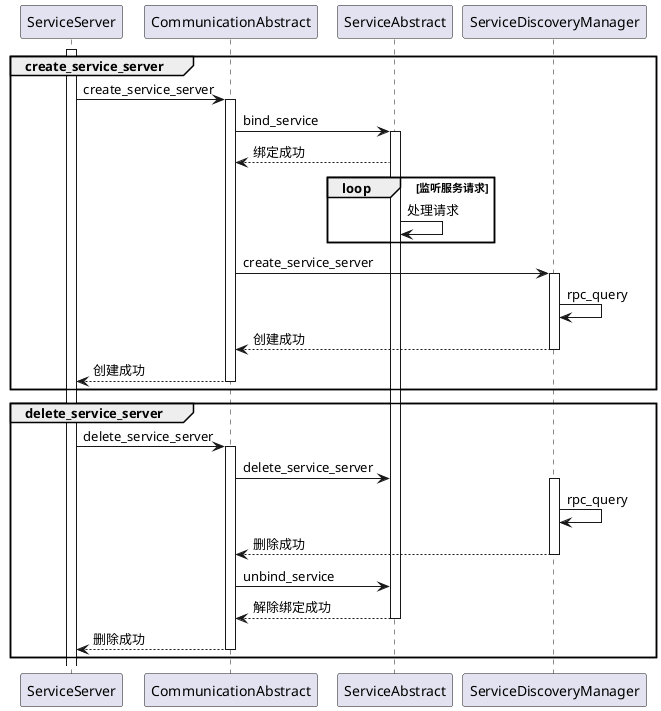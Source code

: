 @startuml
group create_service_server
activate ServiceServer
ServiceServer -> CommunicationAbstract : create_service_server
activate CommunicationAbstract
CommunicationAbstract -> ServiceAbstract : bind_service
activate ServiceAbstract
ServiceAbstract --> CommunicationAbstract : 绑定成功
loop 监听服务请求
ServiceAbstract -> ServiceAbstract : 处理请求
end
CommunicationAbstract -> ServiceDiscoveryManager : create_service_server
activate ServiceDiscoveryManager
ServiceDiscoveryManager -> ServiceDiscoveryManager : rpc_query
ServiceDiscoveryManager --> CommunicationAbstract : 创建成功
deactivate ServiceDiscoveryManager
CommunicationAbstract --> ServiceServer : 创建成功
deactivate CommunicationAbstract
end

group delete_service_server
ServiceServer -> CommunicationAbstract : delete_service_server
activate CommunicationAbstract
CommunicationAbstract -> ServiceAbstract : delete_service_server
activate ServiceDiscoveryManager
ServiceDiscoveryManager -> ServiceDiscoveryManager : rpc_query
ServiceDiscoveryManager --> CommunicationAbstract : 删除成功
deactivate ServiceDiscoveryManager
CommunicationAbstract -> ServiceAbstract : unbind_service
ServiceAbstract --> CommunicationAbstract : 解除绑定成功
deactivate ServiceAbstract
CommunicationAbstract --> ServiceServer : 删除成功
deactivate CommunicationAbstract
end
@enduml